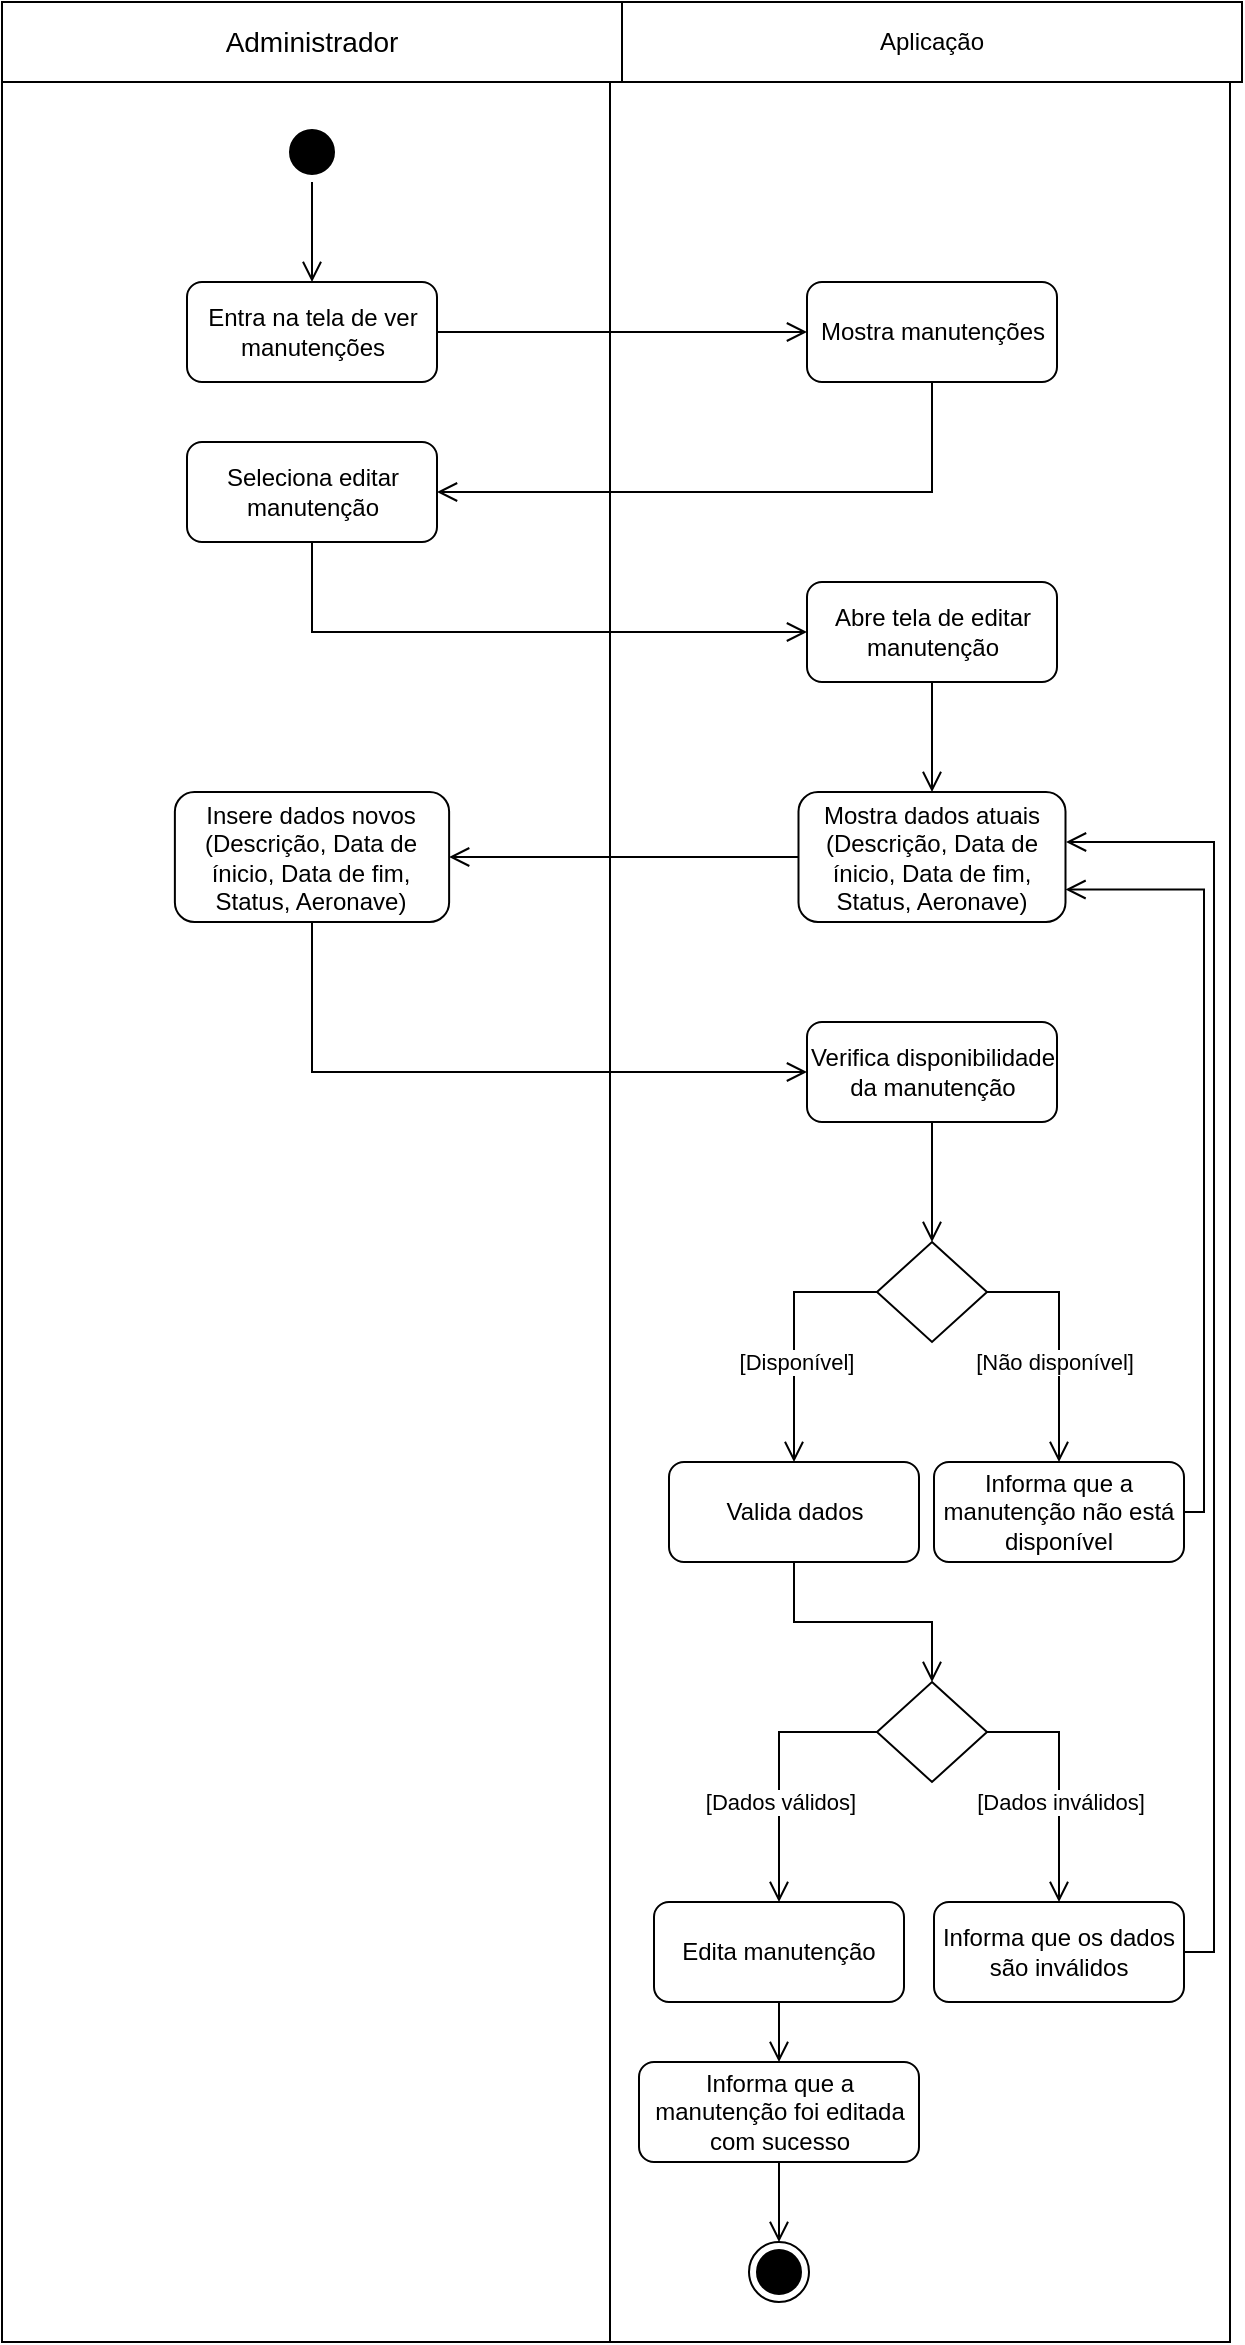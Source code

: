 <mxfile>
    <diagram name="Página-1" id="f7-zcyWFl8f7tQIr4r0p">
        <mxGraphModel dx="692" dy="558" grid="1" gridSize="10" guides="1" tooltips="1" connect="1" arrows="1" fold="1" page="1" pageScale="1" pageWidth="827" pageHeight="1169" math="0" shadow="0">
            <root>
                <mxCell id="0"/>
                <mxCell id="1" parent="0"/>
                <mxCell id="2" value="" style="rounded=0;whiteSpace=wrap;html=1;" vertex="1" parent="1">
                    <mxGeometry x="104" y="250" width="310" height="1130" as="geometry"/>
                </mxCell>
                <mxCell id="3" value="" style="rounded=0;whiteSpace=wrap;html=1;" vertex="1" parent="1">
                    <mxGeometry x="408" y="250" width="310" height="1130" as="geometry"/>
                </mxCell>
                <mxCell id="4" value="&lt;font style=&quot;font-size: 14px;&quot;&gt;Administrador&lt;/font&gt;" style="rounded=0;whiteSpace=wrap;html=1;" vertex="1" parent="1">
                    <mxGeometry x="104" y="210" width="310" height="40" as="geometry"/>
                </mxCell>
                <mxCell id="5" value="Aplicação" style="rounded=0;whiteSpace=wrap;html=1;" vertex="1" parent="1">
                    <mxGeometry x="414" y="210" width="310" height="40" as="geometry"/>
                </mxCell>
                <mxCell id="6" value="" style="ellipse;html=1;shape=startState;fillColor=#000000;strokeColor=#000000;" vertex="1" parent="1">
                    <mxGeometry x="244" y="270" width="30" height="30" as="geometry"/>
                </mxCell>
                <mxCell id="7" value="" style="edgeStyle=orthogonalEdgeStyle;html=1;verticalAlign=bottom;endArrow=open;endSize=8;strokeColor=#000000;rounded=0;entryX=0.5;entryY=0;entryDx=0;entryDy=0;" edge="1" parent="1" source="6" target="8">
                    <mxGeometry relative="1" as="geometry">
                        <mxPoint x="275" y="360" as="targetPoint"/>
                    </mxGeometry>
                </mxCell>
                <mxCell id="8" value="Entra na tela de ver manutenções" style="rounded=1;whiteSpace=wrap;html=1;" vertex="1" parent="1">
                    <mxGeometry x="196.5" y="350" width="125" height="50" as="geometry"/>
                </mxCell>
                <mxCell id="9" value="Mostra dados atuais (Descrição, Data de ínicio, Data de fim, Status, Aeronave)" style="rounded=1;whiteSpace=wrap;html=1;" vertex="1" parent="1">
                    <mxGeometry x="502.25" y="605" width="133.5" height="65" as="geometry"/>
                </mxCell>
                <mxCell id="10" value="" style="edgeStyle=orthogonalEdgeStyle;html=1;verticalAlign=bottom;endArrow=open;endSize=8;strokeColor=#000000;rounded=0;entryX=1;entryY=0.5;entryDx=0;entryDy=0;exitX=0;exitY=0.5;exitDx=0;exitDy=0;" edge="1" parent="1" source="9" target="32">
                    <mxGeometry relative="1" as="geometry">
                        <mxPoint x="605" y="450" as="targetPoint"/>
                        <mxPoint x="500" y="450" as="sourcePoint"/>
                    </mxGeometry>
                </mxCell>
                <mxCell id="11" value="Valida dados" style="rounded=1;whiteSpace=wrap;html=1;" vertex="1" parent="1">
                    <mxGeometry x="437.5" y="940" width="125" height="50" as="geometry"/>
                </mxCell>
                <mxCell id="12" value="" style="edgeStyle=orthogonalEdgeStyle;html=1;verticalAlign=bottom;endArrow=open;endSize=8;strokeColor=#000000;rounded=0;entryX=0;entryY=0.5;entryDx=0;entryDy=0;exitX=0.5;exitY=1;exitDx=0;exitDy=0;" edge="1" parent="1" source="32" target="38">
                    <mxGeometry relative="1" as="geometry">
                        <mxPoint x="223" y="635" as="targetPoint"/>
                        <mxPoint x="390" y="560" as="sourcePoint"/>
                    </mxGeometry>
                </mxCell>
                <mxCell id="13" value="" style="rhombus;whiteSpace=wrap;html=1;" vertex="1" parent="1">
                    <mxGeometry x="541.5" y="1050" width="55" height="50" as="geometry"/>
                </mxCell>
                <mxCell id="14" value="Informa que os dados são inválidos" style="rounded=1;whiteSpace=wrap;html=1;" vertex="1" parent="1">
                    <mxGeometry x="570" y="1160" width="125" height="50" as="geometry"/>
                </mxCell>
                <mxCell id="15" value="" style="edgeStyle=orthogonalEdgeStyle;html=1;verticalAlign=bottom;endArrow=open;endSize=8;strokeColor=#000000;rounded=0;entryX=0.5;entryY=0;entryDx=0;entryDy=0;exitX=1;exitY=0.5;exitDx=0;exitDy=0;" edge="1" parent="1" source="13" target="14">
                    <mxGeometry relative="1" as="geometry">
                        <mxPoint x="643" y="595" as="targetPoint"/>
                        <mxPoint x="643" y="570" as="sourcePoint"/>
                    </mxGeometry>
                </mxCell>
                <mxCell id="16" value="[Dados inválidos]" style="edgeLabel;html=1;align=center;verticalAlign=middle;resizable=0;points=[];" vertex="1" connectable="0" parent="15">
                    <mxGeometry x="-0.227" relative="1" as="geometry">
                        <mxPoint y="24" as="offset"/>
                    </mxGeometry>
                </mxCell>
                <mxCell id="17" value="" style="edgeStyle=orthogonalEdgeStyle;html=1;verticalAlign=bottom;endArrow=open;endSize=8;strokeColor=#000000;rounded=0;exitX=1;exitY=0.5;exitDx=0;exitDy=0;" edge="1" parent="1" source="14">
                    <mxGeometry relative="1" as="geometry">
                        <mxPoint x="636" y="630" as="targetPoint"/>
                        <mxPoint x="500" y="585" as="sourcePoint"/>
                        <Array as="points">
                            <mxPoint x="710" y="1185"/>
                            <mxPoint x="710" y="630"/>
                        </Array>
                    </mxGeometry>
                </mxCell>
                <mxCell id="18" value="Edita manutenção" style="rounded=1;whiteSpace=wrap;html=1;" vertex="1" parent="1">
                    <mxGeometry x="430" y="1160" width="125" height="50" as="geometry"/>
                </mxCell>
                <mxCell id="19" value="&lt;div&gt;Informa que a manutenção&lt;span style=&quot;background-color: initial;&quot;&gt;&amp;nbsp;foi editada com sucesso&lt;/span&gt;&lt;/div&gt;" style="rounded=1;whiteSpace=wrap;html=1;" vertex="1" parent="1">
                    <mxGeometry x="422.5" y="1240" width="140" height="50" as="geometry"/>
                </mxCell>
                <mxCell id="20" value="" style="edgeStyle=orthogonalEdgeStyle;html=1;verticalAlign=bottom;endArrow=open;endSize=8;strokeColor=#000000;rounded=0;entryX=0.5;entryY=0;entryDx=0;entryDy=0;exitX=0;exitY=0.5;exitDx=0;exitDy=0;" edge="1" parent="1" source="13" target="18">
                    <mxGeometry relative="1" as="geometry">
                        <mxPoint x="642" y="595" as="targetPoint"/>
                        <mxPoint x="642" y="570" as="sourcePoint"/>
                    </mxGeometry>
                </mxCell>
                <mxCell id="21" value="[Dados válidos]" style="edgeLabel;html=1;align=center;verticalAlign=middle;resizable=0;points=[];" vertex="1" connectable="0" parent="20">
                    <mxGeometry x="-0.349" y="-2" relative="1" as="geometry">
                        <mxPoint x="-5" y="37" as="offset"/>
                    </mxGeometry>
                </mxCell>
                <mxCell id="22" value="" style="edgeStyle=orthogonalEdgeStyle;html=1;verticalAlign=bottom;endArrow=open;endSize=8;strokeColor=#000000;rounded=0;entryX=0.5;entryY=0;entryDx=0;entryDy=0;exitX=0.5;exitY=1;exitDx=0;exitDy=0;" edge="1" parent="1" source="18" target="19">
                    <mxGeometry relative="1" as="geometry">
                        <mxPoint x="565" y="620" as="targetPoint"/>
                        <mxPoint x="615" y="620" as="sourcePoint"/>
                    </mxGeometry>
                </mxCell>
                <mxCell id="23" value="" style="ellipse;html=1;shape=endState;fillColor=#000000;strokeColor=#000000;" vertex="1" parent="1">
                    <mxGeometry x="477.5" y="1330" width="30" height="30" as="geometry"/>
                </mxCell>
                <mxCell id="24" value="Mostra manutenções" style="rounded=1;whiteSpace=wrap;html=1;" vertex="1" parent="1">
                    <mxGeometry x="506.5" y="350" width="125" height="50" as="geometry"/>
                </mxCell>
                <mxCell id="25" value="" style="edgeStyle=orthogonalEdgeStyle;html=1;verticalAlign=bottom;endArrow=open;endSize=8;strokeColor=#000000;rounded=0;entryX=0;entryY=0.5;entryDx=0;entryDy=0;exitX=1;exitY=0.5;exitDx=0;exitDy=0;" edge="1" parent="1" source="8" target="24">
                    <mxGeometry relative="1" as="geometry">
                        <mxPoint x="332" y="475" as="targetPoint"/>
                        <mxPoint x="580" y="475" as="sourcePoint"/>
                    </mxGeometry>
                </mxCell>
                <mxCell id="26" value="Seleciona editar manutenção" style="rounded=1;whiteSpace=wrap;html=1;" vertex="1" parent="1">
                    <mxGeometry x="196.5" y="430" width="125" height="50" as="geometry"/>
                </mxCell>
                <mxCell id="27" value="" style="edgeStyle=orthogonalEdgeStyle;html=1;verticalAlign=bottom;endArrow=open;endSize=8;strokeColor=#000000;rounded=0;entryX=1;entryY=0.5;entryDx=0;entryDy=0;exitX=0.5;exitY=1;exitDx=0;exitDy=0;" edge="1" parent="1" source="24" target="26">
                    <mxGeometry relative="1" as="geometry">
                        <mxPoint x="517" y="385" as="targetPoint"/>
                        <mxPoint x="332" y="385" as="sourcePoint"/>
                    </mxGeometry>
                </mxCell>
                <mxCell id="28" value="" style="edgeStyle=orthogonalEdgeStyle;html=1;verticalAlign=bottom;endArrow=open;endSize=8;strokeColor=#000000;rounded=0;exitX=0.5;exitY=1;exitDx=0;exitDy=0;entryX=0;entryY=0.5;entryDx=0;entryDy=0;" edge="1" parent="1" source="26" target="29">
                    <mxGeometry relative="1" as="geometry">
                        <mxPoint x="517" y="385" as="targetPoint"/>
                        <mxPoint x="332" y="385" as="sourcePoint"/>
                    </mxGeometry>
                </mxCell>
                <mxCell id="29" value="Abre tela de editar manutenção" style="rounded=1;whiteSpace=wrap;html=1;" vertex="1" parent="1">
                    <mxGeometry x="506.5" y="500" width="125" height="50" as="geometry"/>
                </mxCell>
                <mxCell id="30" value="" style="edgeStyle=orthogonalEdgeStyle;html=1;verticalAlign=bottom;endArrow=open;endSize=8;strokeColor=#000000;rounded=0;exitX=0.5;exitY=1;exitDx=0;exitDy=0;entryX=0.5;entryY=0;entryDx=0;entryDy=0;" edge="1" parent="1" source="29" target="9">
                    <mxGeometry relative="1" as="geometry">
                        <mxPoint x="569" y="590" as="targetPoint"/>
                        <mxPoint x="517" y="625" as="sourcePoint"/>
                    </mxGeometry>
                </mxCell>
                <mxCell id="31" value="" style="edgeStyle=orthogonalEdgeStyle;html=1;verticalAlign=bottom;endArrow=open;endSize=8;strokeColor=#000000;rounded=0;entryX=0.5;entryY=0;entryDx=0;entryDy=0;exitX=0.5;exitY=1;exitDx=0;exitDy=0;" edge="1" parent="1" source="19" target="23">
                    <mxGeometry relative="1" as="geometry">
                        <mxPoint x="492.26" y="1120" as="targetPoint"/>
                        <mxPoint x="492.26" y="1060" as="sourcePoint"/>
                    </mxGeometry>
                </mxCell>
                <mxCell id="32" value="Insere dados novos (Descrição, Data de ínicio, Data de fim, Status, Aeronave)" style="rounded=1;whiteSpace=wrap;html=1;" vertex="1" parent="1">
                    <mxGeometry x="190.44" y="605" width="137.12" height="65" as="geometry"/>
                </mxCell>
                <mxCell id="33" value="" style="rhombus;whiteSpace=wrap;html=1;" vertex="1" parent="1">
                    <mxGeometry x="541.5" y="830" width="55" height="50" as="geometry"/>
                </mxCell>
                <mxCell id="34" value="" style="edgeStyle=orthogonalEdgeStyle;html=1;verticalAlign=bottom;endArrow=open;endSize=8;strokeColor=#000000;rounded=0;entryX=0.5;entryY=0;entryDx=0;entryDy=0;exitX=0;exitY=0.5;exitDx=0;exitDy=0;" edge="1" parent="1" source="33" target="11">
                    <mxGeometry relative="1" as="geometry">
                        <mxPoint x="660" y="845" as="targetPoint"/>
                        <mxPoint x="709" y="760" as="sourcePoint"/>
                    </mxGeometry>
                </mxCell>
                <mxCell id="35" value="[Disponível]" style="edgeLabel;html=1;align=center;verticalAlign=middle;resizable=0;points=[];" vertex="1" connectable="0" parent="34">
                    <mxGeometry x="-0.349" y="-2" relative="1" as="geometry">
                        <mxPoint y="37" as="offset"/>
                    </mxGeometry>
                </mxCell>
                <mxCell id="36" value="" style="edgeStyle=orthogonalEdgeStyle;html=1;verticalAlign=bottom;endArrow=open;endSize=8;strokeColor=#000000;rounded=0;entryX=0.5;entryY=0;entryDx=0;entryDy=0;exitX=0.5;exitY=1;exitDx=0;exitDy=0;" edge="1" parent="1" source="11" target="13">
                    <mxGeometry relative="1" as="geometry">
                        <mxPoint x="516.5" y="845" as="targetPoint"/>
                        <mxPoint x="269.0" y="665" as="sourcePoint"/>
                    </mxGeometry>
                </mxCell>
                <mxCell id="37" value="" style="edgeStyle=orthogonalEdgeStyle;html=1;verticalAlign=bottom;endArrow=open;endSize=8;strokeColor=#000000;rounded=0;entryX=0.5;entryY=0;entryDx=0;entryDy=0;exitX=1;exitY=0.5;exitDx=0;exitDy=0;" edge="1" parent="1" source="33" target="41">
                    <mxGeometry relative="1" as="geometry">
                        <mxPoint x="579" y="930" as="targetPoint"/>
                        <mxPoint x="579" y="870" as="sourcePoint"/>
                        <Array as="points">
                            <mxPoint x="632" y="855"/>
                        </Array>
                    </mxGeometry>
                </mxCell>
                <mxCell id="38" value="Verifica disponibilidade da manutenção" style="rounded=1;whiteSpace=wrap;html=1;" vertex="1" parent="1">
                    <mxGeometry x="506.5" y="720" width="125" height="50" as="geometry"/>
                </mxCell>
                <mxCell id="39" value="[Não disponível]" style="edgeLabel;html=1;align=center;verticalAlign=middle;resizable=0;points=[];" vertex="1" connectable="0" parent="1">
                    <mxGeometry x="630" y="890.004" as="geometry"/>
                </mxCell>
                <mxCell id="40" value="" style="edgeStyle=orthogonalEdgeStyle;html=1;verticalAlign=bottom;endArrow=open;endSize=8;strokeColor=#000000;rounded=0;exitX=0.5;exitY=1;exitDx=0;exitDy=0;entryX=0.5;entryY=0;entryDx=0;entryDy=0;" edge="1" parent="1" source="38" target="33">
                    <mxGeometry relative="1" as="geometry">
                        <mxPoint x="579" y="730" as="targetPoint"/>
                        <mxPoint x="579" y="665" as="sourcePoint"/>
                    </mxGeometry>
                </mxCell>
                <mxCell id="41" value="Informa que a manutenção não está disponível" style="rounded=1;whiteSpace=wrap;html=1;" vertex="1" parent="1">
                    <mxGeometry x="570" y="940" width="125" height="50" as="geometry"/>
                </mxCell>
                <mxCell id="42" value="" style="edgeStyle=orthogonalEdgeStyle;html=1;verticalAlign=bottom;endArrow=open;endSize=8;strokeColor=#000000;rounded=0;exitX=1;exitY=0.5;exitDx=0;exitDy=0;entryX=1;entryY=0.75;entryDx=0;entryDy=0;" edge="1" parent="1" source="41" target="9">
                    <mxGeometry relative="1" as="geometry">
                        <mxPoint x="579" y="840" as="targetPoint"/>
                        <mxPoint x="579" y="780" as="sourcePoint"/>
                    </mxGeometry>
                </mxCell>
            </root>
        </mxGraphModel>
    </diagram>
</mxfile>